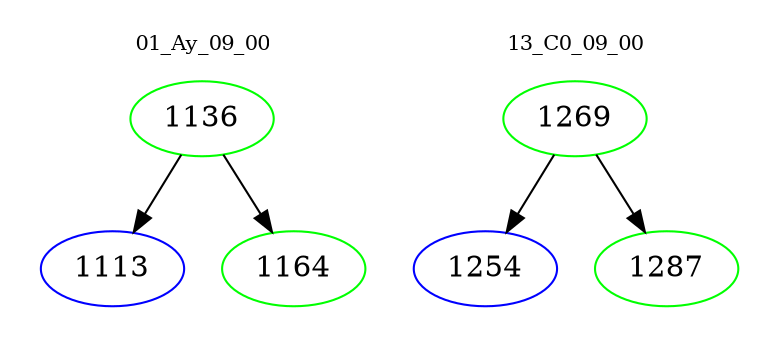 digraph{
subgraph cluster_0 {
color = white
label = "01_Ay_09_00";
fontsize=10;
T0_1136 [label="1136", color="green"]
T0_1136 -> T0_1113 [color="black"]
T0_1113 [label="1113", color="blue"]
T0_1136 -> T0_1164 [color="black"]
T0_1164 [label="1164", color="green"]
}
subgraph cluster_1 {
color = white
label = "13_C0_09_00";
fontsize=10;
T1_1269 [label="1269", color="green"]
T1_1269 -> T1_1254 [color="black"]
T1_1254 [label="1254", color="blue"]
T1_1269 -> T1_1287 [color="black"]
T1_1287 [label="1287", color="green"]
}
}
